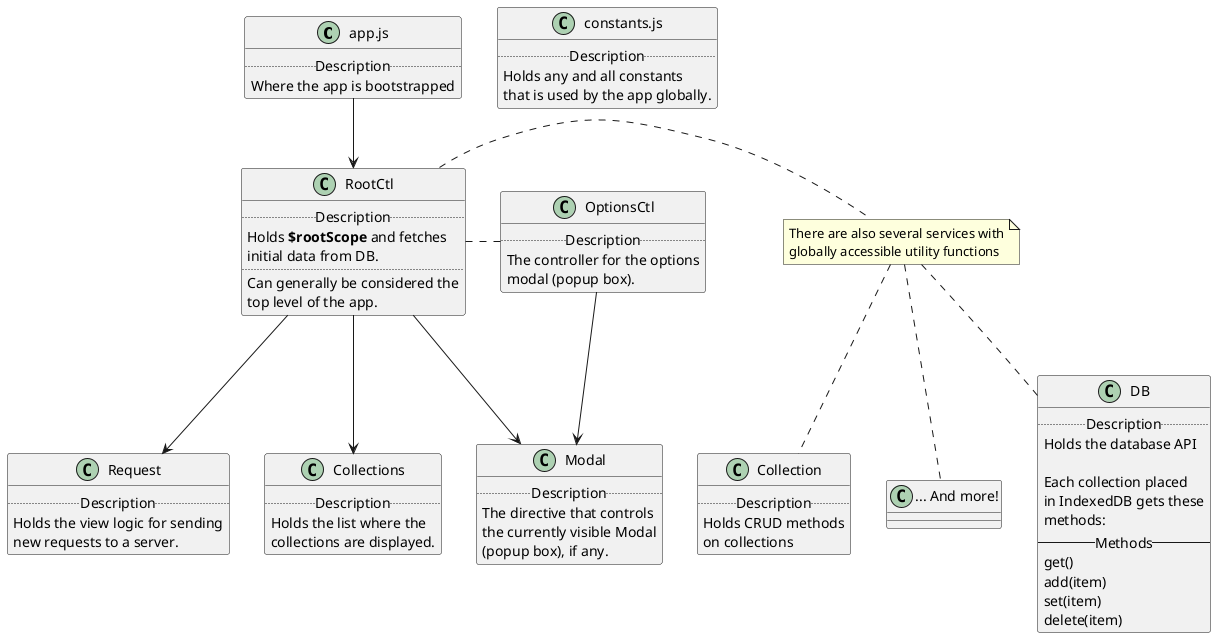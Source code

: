 @startuml
class "app.js" as App {
    .. Description ..
    Where the app is bootstrapped
}

class RootCtl {
    .. Description ..
    Holds <b>$rootScope</b> and fetches
    initial data from DB.
    ..
    Can generally be considered the
    top level of the app.
}

class Collections {
    .. Description ..
    Holds the list where the
    collections are displayed.
}

class Request {
    .. Description ..
    Holds the view logic for sending
    new requests to a server.
}

class OptionsCtl {
    ..Description..
    The controller for the options
    modal (popup box).
}

class Modal {
    ..Description..
    The directive that controls
    the currently visible Modal
    (popup box), if any.
}

note "There are also several services with\nglobally accessible utility functions" as Services

App --> RootCtl

OptionsCtl --> Modal

RootCtl --> Collections
RootCtl --> Request
RootCtl.OptionsCtl

RootCtl-->Modal

RootCtl.Services

class DB {
  ..Description..
  Holds the database API

  Each collection placed
  in IndexedDB gets these
  methods:
  --Methods--
  get()
  add(item)
  set(item)
  delete(item)
}

class Collection {
    ..Description..
    Holds CRUD methods
    on collections
}

class "... And more!" as More

Services .. DB
Services .. Collection
Services .. More

class "constants.js" as Constants {
    ..Description..
    Holds any and all constants
    that is used by the app globally.
}
@enduml

